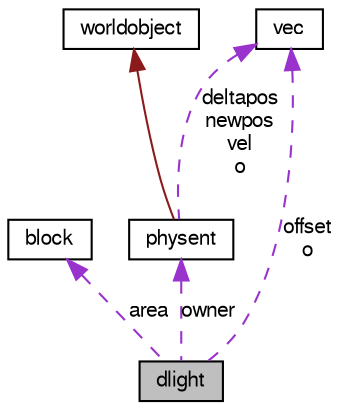 digraph G
{
  edge [fontname="FreeSans",fontsize="10",labelfontname="FreeSans",labelfontsize="10"];
  node [fontname="FreeSans",fontsize="10",shape=record];
  Node1 [label="dlight",height=0.2,width=0.4,color="black", fillcolor="grey75", style="filled" fontcolor="black"];
  Node2 -> Node1 [dir=back,color="darkorchid3",fontsize="10",style="dashed",label="area",fontname="FreeSans"];
  Node2 [label="block",height=0.2,width=0.4,color="black", fillcolor="white", style="filled",URL="$structblock.html"];
  Node3 -> Node1 [dir=back,color="darkorchid3",fontsize="10",style="dashed",label="owner",fontname="FreeSans"];
  Node3 [label="physent",height=0.2,width=0.4,color="black", fillcolor="white", style="filled",URL="$classphysent.html"];
  Node4 -> Node3 [dir=back,color="firebrick4",fontsize="10",style="solid",fontname="FreeSans"];
  Node4 [label="worldobject",height=0.2,width=0.4,color="black", fillcolor="white", style="filled",URL="$classworldobject.html"];
  Node5 -> Node3 [dir=back,color="darkorchid3",fontsize="10",style="dashed",label="deltapos\nnewpos\nvel\no",fontname="FreeSans"];
  Node5 [label="vec",height=0.2,width=0.4,color="black", fillcolor="white", style="filled",URL="$structvec.html"];
  Node5 -> Node1 [dir=back,color="darkorchid3",fontsize="10",style="dashed",label="offset\no",fontname="FreeSans"];
}
